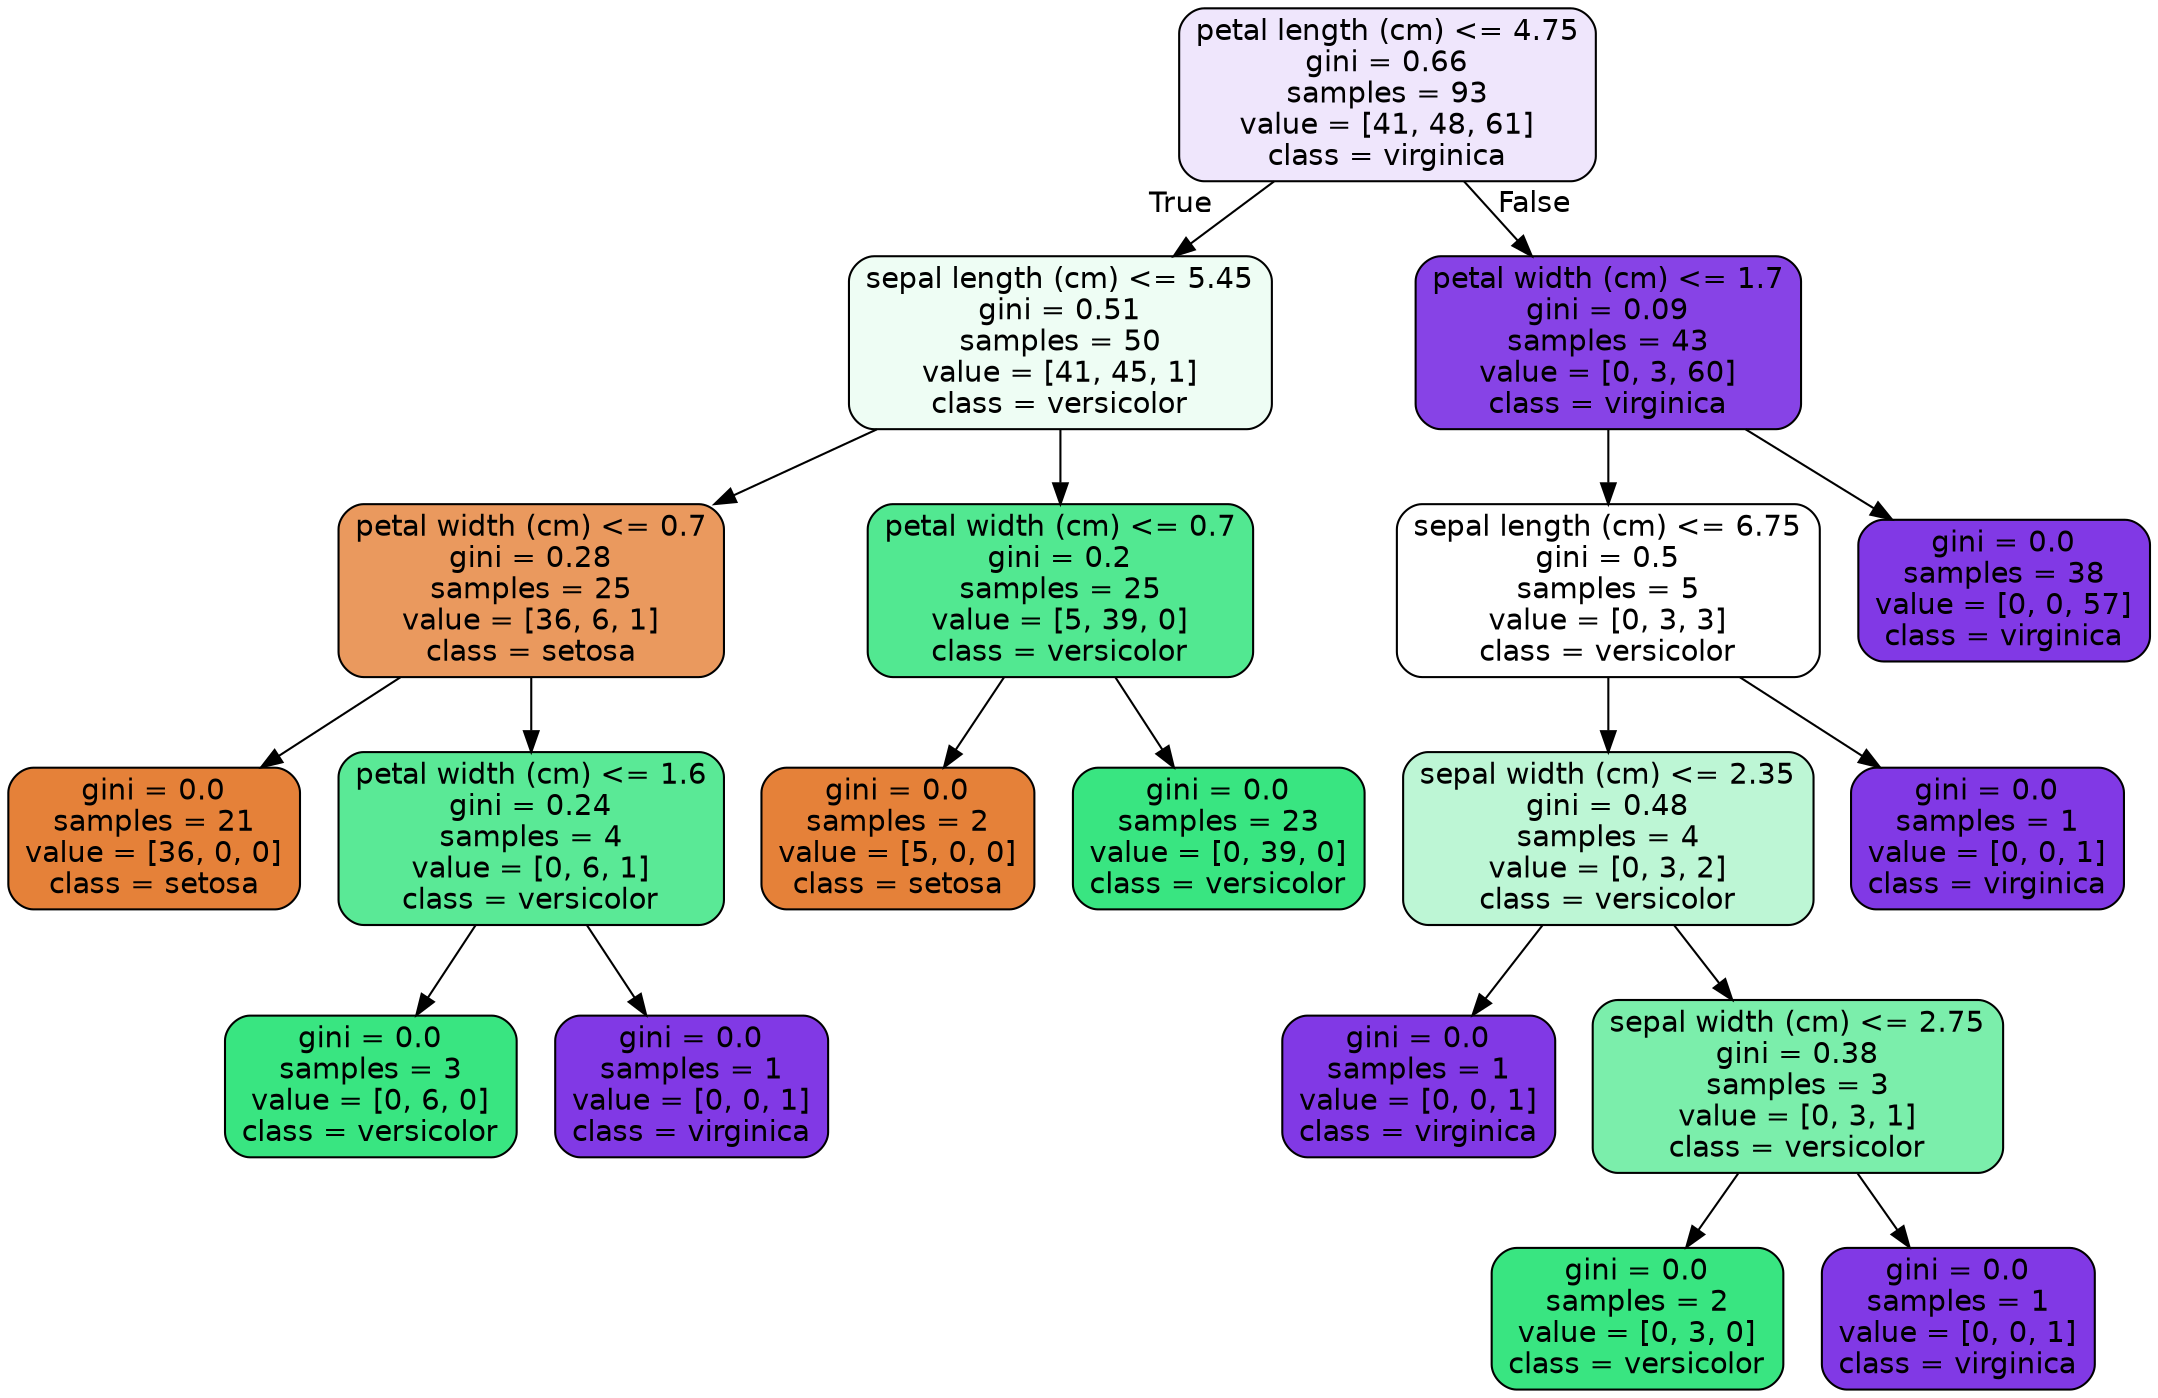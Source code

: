 digraph Tree {
node [shape=box, style="filled, rounded", color="black", fontname=helvetica] ;
edge [fontname=helvetica] ;
0 [label="petal length (cm) <= 4.75\ngini = 0.66\nsamples = 93\nvalue = [41, 48, 61]\nclass = virginica", fillcolor="#efe6fc"] ;
1 [label="sepal length (cm) <= 5.45\ngini = 0.51\nsamples = 50\nvalue = [41, 45, 1]\nclass = versicolor", fillcolor="#eefdf4"] ;
0 -> 1 [labeldistance=2.5, labelangle=45, headlabel="True"] ;
2 [label="petal width (cm) <= 0.7\ngini = 0.28\nsamples = 25\nvalue = [36, 6, 1]\nclass = setosa", fillcolor="#ea995e"] ;
1 -> 2 ;
3 [label="gini = 0.0\nsamples = 21\nvalue = [36, 0, 0]\nclass = setosa", fillcolor="#e58139"] ;
2 -> 3 ;
4 [label="petal width (cm) <= 1.6\ngini = 0.24\nsamples = 4\nvalue = [0, 6, 1]\nclass = versicolor", fillcolor="#5ae996"] ;
2 -> 4 ;
5 [label="gini = 0.0\nsamples = 3\nvalue = [0, 6, 0]\nclass = versicolor", fillcolor="#39e581"] ;
4 -> 5 ;
6 [label="gini = 0.0\nsamples = 1\nvalue = [0, 0, 1]\nclass = virginica", fillcolor="#8139e5"] ;
4 -> 6 ;
7 [label="petal width (cm) <= 0.7\ngini = 0.2\nsamples = 25\nvalue = [5, 39, 0]\nclass = versicolor", fillcolor="#52e891"] ;
1 -> 7 ;
8 [label="gini = 0.0\nsamples = 2\nvalue = [5, 0, 0]\nclass = setosa", fillcolor="#e58139"] ;
7 -> 8 ;
9 [label="gini = 0.0\nsamples = 23\nvalue = [0, 39, 0]\nclass = versicolor", fillcolor="#39e581"] ;
7 -> 9 ;
10 [label="petal width (cm) <= 1.7\ngini = 0.09\nsamples = 43\nvalue = [0, 3, 60]\nclass = virginica", fillcolor="#8743e6"] ;
0 -> 10 [labeldistance=2.5, labelangle=-45, headlabel="False"] ;
11 [label="sepal length (cm) <= 6.75\ngini = 0.5\nsamples = 5\nvalue = [0, 3, 3]\nclass = versicolor", fillcolor="#ffffff"] ;
10 -> 11 ;
12 [label="sepal width (cm) <= 2.35\ngini = 0.48\nsamples = 4\nvalue = [0, 3, 2]\nclass = versicolor", fillcolor="#bdf6d5"] ;
11 -> 12 ;
13 [label="gini = 0.0\nsamples = 1\nvalue = [0, 0, 1]\nclass = virginica", fillcolor="#8139e5"] ;
12 -> 13 ;
14 [label="sepal width (cm) <= 2.75\ngini = 0.38\nsamples = 3\nvalue = [0, 3, 1]\nclass = versicolor", fillcolor="#7beeab"] ;
12 -> 14 ;
15 [label="gini = 0.0\nsamples = 2\nvalue = [0, 3, 0]\nclass = versicolor", fillcolor="#39e581"] ;
14 -> 15 ;
16 [label="gini = 0.0\nsamples = 1\nvalue = [0, 0, 1]\nclass = virginica", fillcolor="#8139e5"] ;
14 -> 16 ;
17 [label="gini = 0.0\nsamples = 1\nvalue = [0, 0, 1]\nclass = virginica", fillcolor="#8139e5"] ;
11 -> 17 ;
18 [label="gini = 0.0\nsamples = 38\nvalue = [0, 0, 57]\nclass = virginica", fillcolor="#8139e5"] ;
10 -> 18 ;
}
